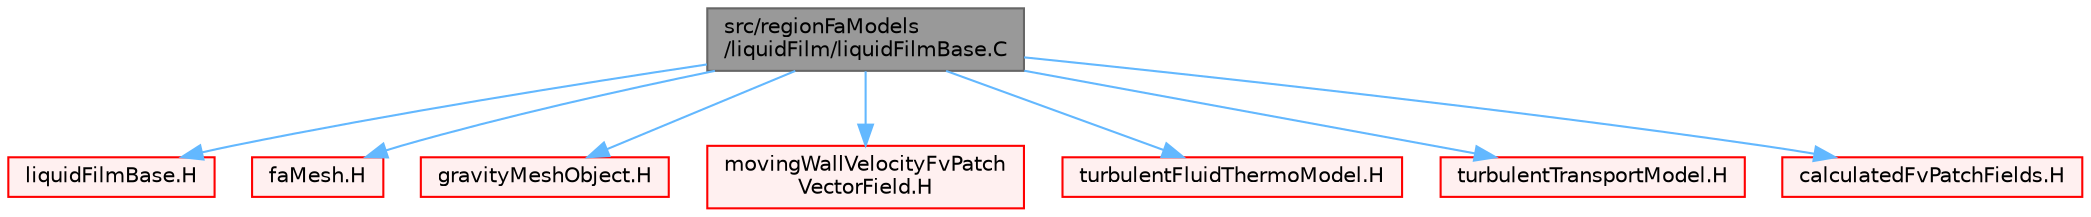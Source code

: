 digraph "src/regionFaModels/liquidFilm/liquidFilmBase.C"
{
 // LATEX_PDF_SIZE
  bgcolor="transparent";
  edge [fontname=Helvetica,fontsize=10,labelfontname=Helvetica,labelfontsize=10];
  node [fontname=Helvetica,fontsize=10,shape=box,height=0.2,width=0.4];
  Node1 [id="Node000001",label="src/regionFaModels\l/liquidFilm/liquidFilmBase.C",height=0.2,width=0.4,color="gray40", fillcolor="grey60", style="filled", fontcolor="black",tooltip=" "];
  Node1 -> Node2 [id="edge1_Node000001_Node000002",color="steelblue1",style="solid",tooltip=" "];
  Node2 [id="Node000002",label="liquidFilmBase.H",height=0.2,width=0.4,color="red", fillcolor="#FFF0F0", style="filled",URL="$liquidFilmBase_8H.html",tooltip=" "];
  Node1 -> Node250 [id="edge2_Node000001_Node000250",color="steelblue1",style="solid",tooltip=" "];
  Node250 [id="Node000250",label="faMesh.H",height=0.2,width=0.4,color="red", fillcolor="#FFF0F0", style="filled",URL="$faMesh_8H.html",tooltip=" "];
  Node1 -> Node489 [id="edge3_Node000001_Node000489",color="steelblue1",style="solid",tooltip=" "];
  Node489 [id="Node000489",label="gravityMeshObject.H",height=0.2,width=0.4,color="red", fillcolor="#FFF0F0", style="filled",URL="$gravityMeshObject_8H.html",tooltip=" "];
  Node1 -> Node490 [id="edge4_Node000001_Node000490",color="steelblue1",style="solid",tooltip=" "];
  Node490 [id="Node000490",label="movingWallVelocityFvPatch\lVectorField.H",height=0.2,width=0.4,color="red", fillcolor="#FFF0F0", style="filled",URL="$movingWallVelocityFvPatchVectorField_8H.html",tooltip=" "];
  Node1 -> Node495 [id="edge5_Node000001_Node000495",color="steelblue1",style="solid",tooltip=" "];
  Node495 [id="Node000495",label="turbulentFluidThermoModel.H",height=0.2,width=0.4,color="red", fillcolor="#FFF0F0", style="filled",URL="$turbulentFluidThermoModel_8H.html",tooltip=" "];
  Node1 -> Node516 [id="edge6_Node000001_Node000516",color="steelblue1",style="solid",tooltip=" "];
  Node516 [id="Node000516",label="turbulentTransportModel.H",height=0.2,width=0.4,color="red", fillcolor="#FFF0F0", style="filled",URL="$turbulentTransportModel_8H.html",tooltip=" "];
  Node1 -> Node502 [id="edge7_Node000001_Node000502",color="steelblue1",style="solid",tooltip=" "];
  Node502 [id="Node000502",label="calculatedFvPatchFields.H",height=0.2,width=0.4,color="red", fillcolor="#FFF0F0", style="filled",URL="$calculatedFvPatchFields_8H.html",tooltip=" "];
}
